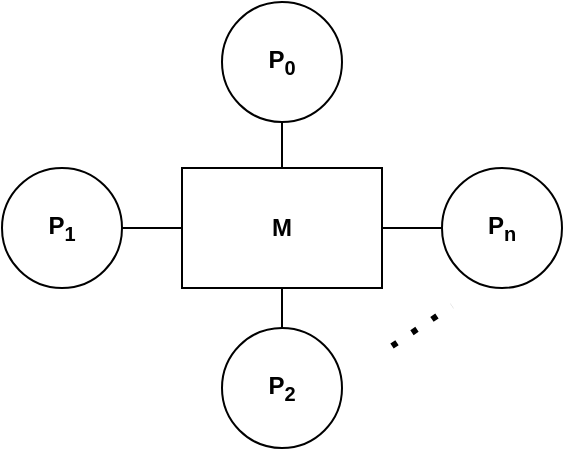 <mxfile version="26.0.14">
  <diagram name="Page-1" id="J_44Yi0tkxpnvIOxuSCq">
    <mxGraphModel dx="629" dy="360" grid="1" gridSize="10" guides="1" tooltips="1" connect="1" arrows="1" fold="1" page="1" pageScale="1" pageWidth="850" pageHeight="1100" math="0" shadow="0">
      <root>
        <mxCell id="0" />
        <mxCell id="1" parent="0" />
        <mxCell id="laGxhtvytp-GlWva6PjV-1" value="&lt;b&gt;&lt;font&gt;M&lt;/font&gt;&lt;/b&gt;" style="rounded=0;whiteSpace=wrap;html=1;" parent="1" vertex="1">
          <mxGeometry x="320" y="241" width="100" height="60" as="geometry" />
        </mxCell>
        <mxCell id="laGxhtvytp-GlWva6PjV-7" style="edgeStyle=orthogonalEdgeStyle;rounded=0;orthogonalLoop=1;jettySize=auto;html=1;exitX=1;exitY=0.5;exitDx=0;exitDy=0;entryX=0;entryY=0.5;entryDx=0;entryDy=0;endArrow=none;startFill=0;" parent="1" source="laGxhtvytp-GlWva6PjV-2" target="laGxhtvytp-GlWva6PjV-1" edge="1">
          <mxGeometry relative="1" as="geometry" />
        </mxCell>
        <mxCell id="laGxhtvytp-GlWva6PjV-2" value="&lt;b&gt;P&lt;sub&gt;1&lt;/sub&gt;&lt;/b&gt;" style="ellipse;whiteSpace=wrap;html=1;aspect=fixed;" parent="1" vertex="1">
          <mxGeometry x="230" y="241" width="60" height="60" as="geometry" />
        </mxCell>
        <mxCell id="laGxhtvytp-GlWva6PjV-9" style="edgeStyle=orthogonalEdgeStyle;rounded=0;orthogonalLoop=1;jettySize=auto;html=1;exitX=0.5;exitY=0;exitDx=0;exitDy=0;entryX=0.5;entryY=1;entryDx=0;entryDy=0;endArrow=none;startFill=0;" parent="1" source="laGxhtvytp-GlWva6PjV-3" target="laGxhtvytp-GlWva6PjV-1" edge="1">
          <mxGeometry relative="1" as="geometry" />
        </mxCell>
        <mxCell id="laGxhtvytp-GlWva6PjV-3" value="&lt;b&gt;P&lt;sub&gt;2&lt;/sub&gt;&lt;/b&gt;" style="ellipse;whiteSpace=wrap;html=1;aspect=fixed;" parent="1" vertex="1">
          <mxGeometry x="340" y="321" width="60" height="60" as="geometry" />
        </mxCell>
        <mxCell id="laGxhtvytp-GlWva6PjV-8" style="edgeStyle=orthogonalEdgeStyle;rounded=0;orthogonalLoop=1;jettySize=auto;html=1;exitX=0;exitY=0.5;exitDx=0;exitDy=0;entryX=1;entryY=0.5;entryDx=0;entryDy=0;endArrow=none;startFill=0;" parent="1" source="laGxhtvytp-GlWva6PjV-4" target="laGxhtvytp-GlWva6PjV-1" edge="1">
          <mxGeometry relative="1" as="geometry" />
        </mxCell>
        <mxCell id="laGxhtvytp-GlWva6PjV-4" value="&lt;b&gt;&lt;font&gt;P&lt;sub&gt;n&lt;/sub&gt;&lt;/font&gt;&lt;/b&gt;" style="ellipse;whiteSpace=wrap;html=1;aspect=fixed;" parent="1" vertex="1">
          <mxGeometry x="450" y="241" width="60" height="60" as="geometry" />
        </mxCell>
        <mxCell id="laGxhtvytp-GlWva6PjV-6" style="edgeStyle=orthogonalEdgeStyle;rounded=0;orthogonalLoop=1;jettySize=auto;html=1;exitX=0.5;exitY=1;exitDx=0;exitDy=0;entryX=0.5;entryY=0;entryDx=0;entryDy=0;endArrow=none;startFill=0;" parent="1" source="laGxhtvytp-GlWva6PjV-5" target="laGxhtvytp-GlWva6PjV-1" edge="1">
          <mxGeometry relative="1" as="geometry" />
        </mxCell>
        <mxCell id="laGxhtvytp-GlWva6PjV-5" value="&lt;b&gt;&lt;font&gt;P&lt;sub style=&quot;&quot;&gt;&lt;font&gt;0&lt;/font&gt;&lt;/sub&gt;&lt;/font&gt;&lt;/b&gt;" style="ellipse;whiteSpace=wrap;html=1;aspect=fixed;" parent="1" vertex="1">
          <mxGeometry x="340" y="158" width="60" height="60" as="geometry" />
        </mxCell>
        <mxCell id="laGxhtvytp-GlWva6PjV-10" value="" style="endArrow=none;dashed=1;html=1;dashPattern=1 3;strokeWidth=3;rounded=0;" parent="1" edge="1">
          <mxGeometry width="50" height="50" relative="1" as="geometry">
            <mxPoint x="425" y="330" as="sourcePoint" />
            <mxPoint x="455" y="310" as="targetPoint" />
          </mxGeometry>
        </mxCell>
      </root>
    </mxGraphModel>
  </diagram>
</mxfile>
